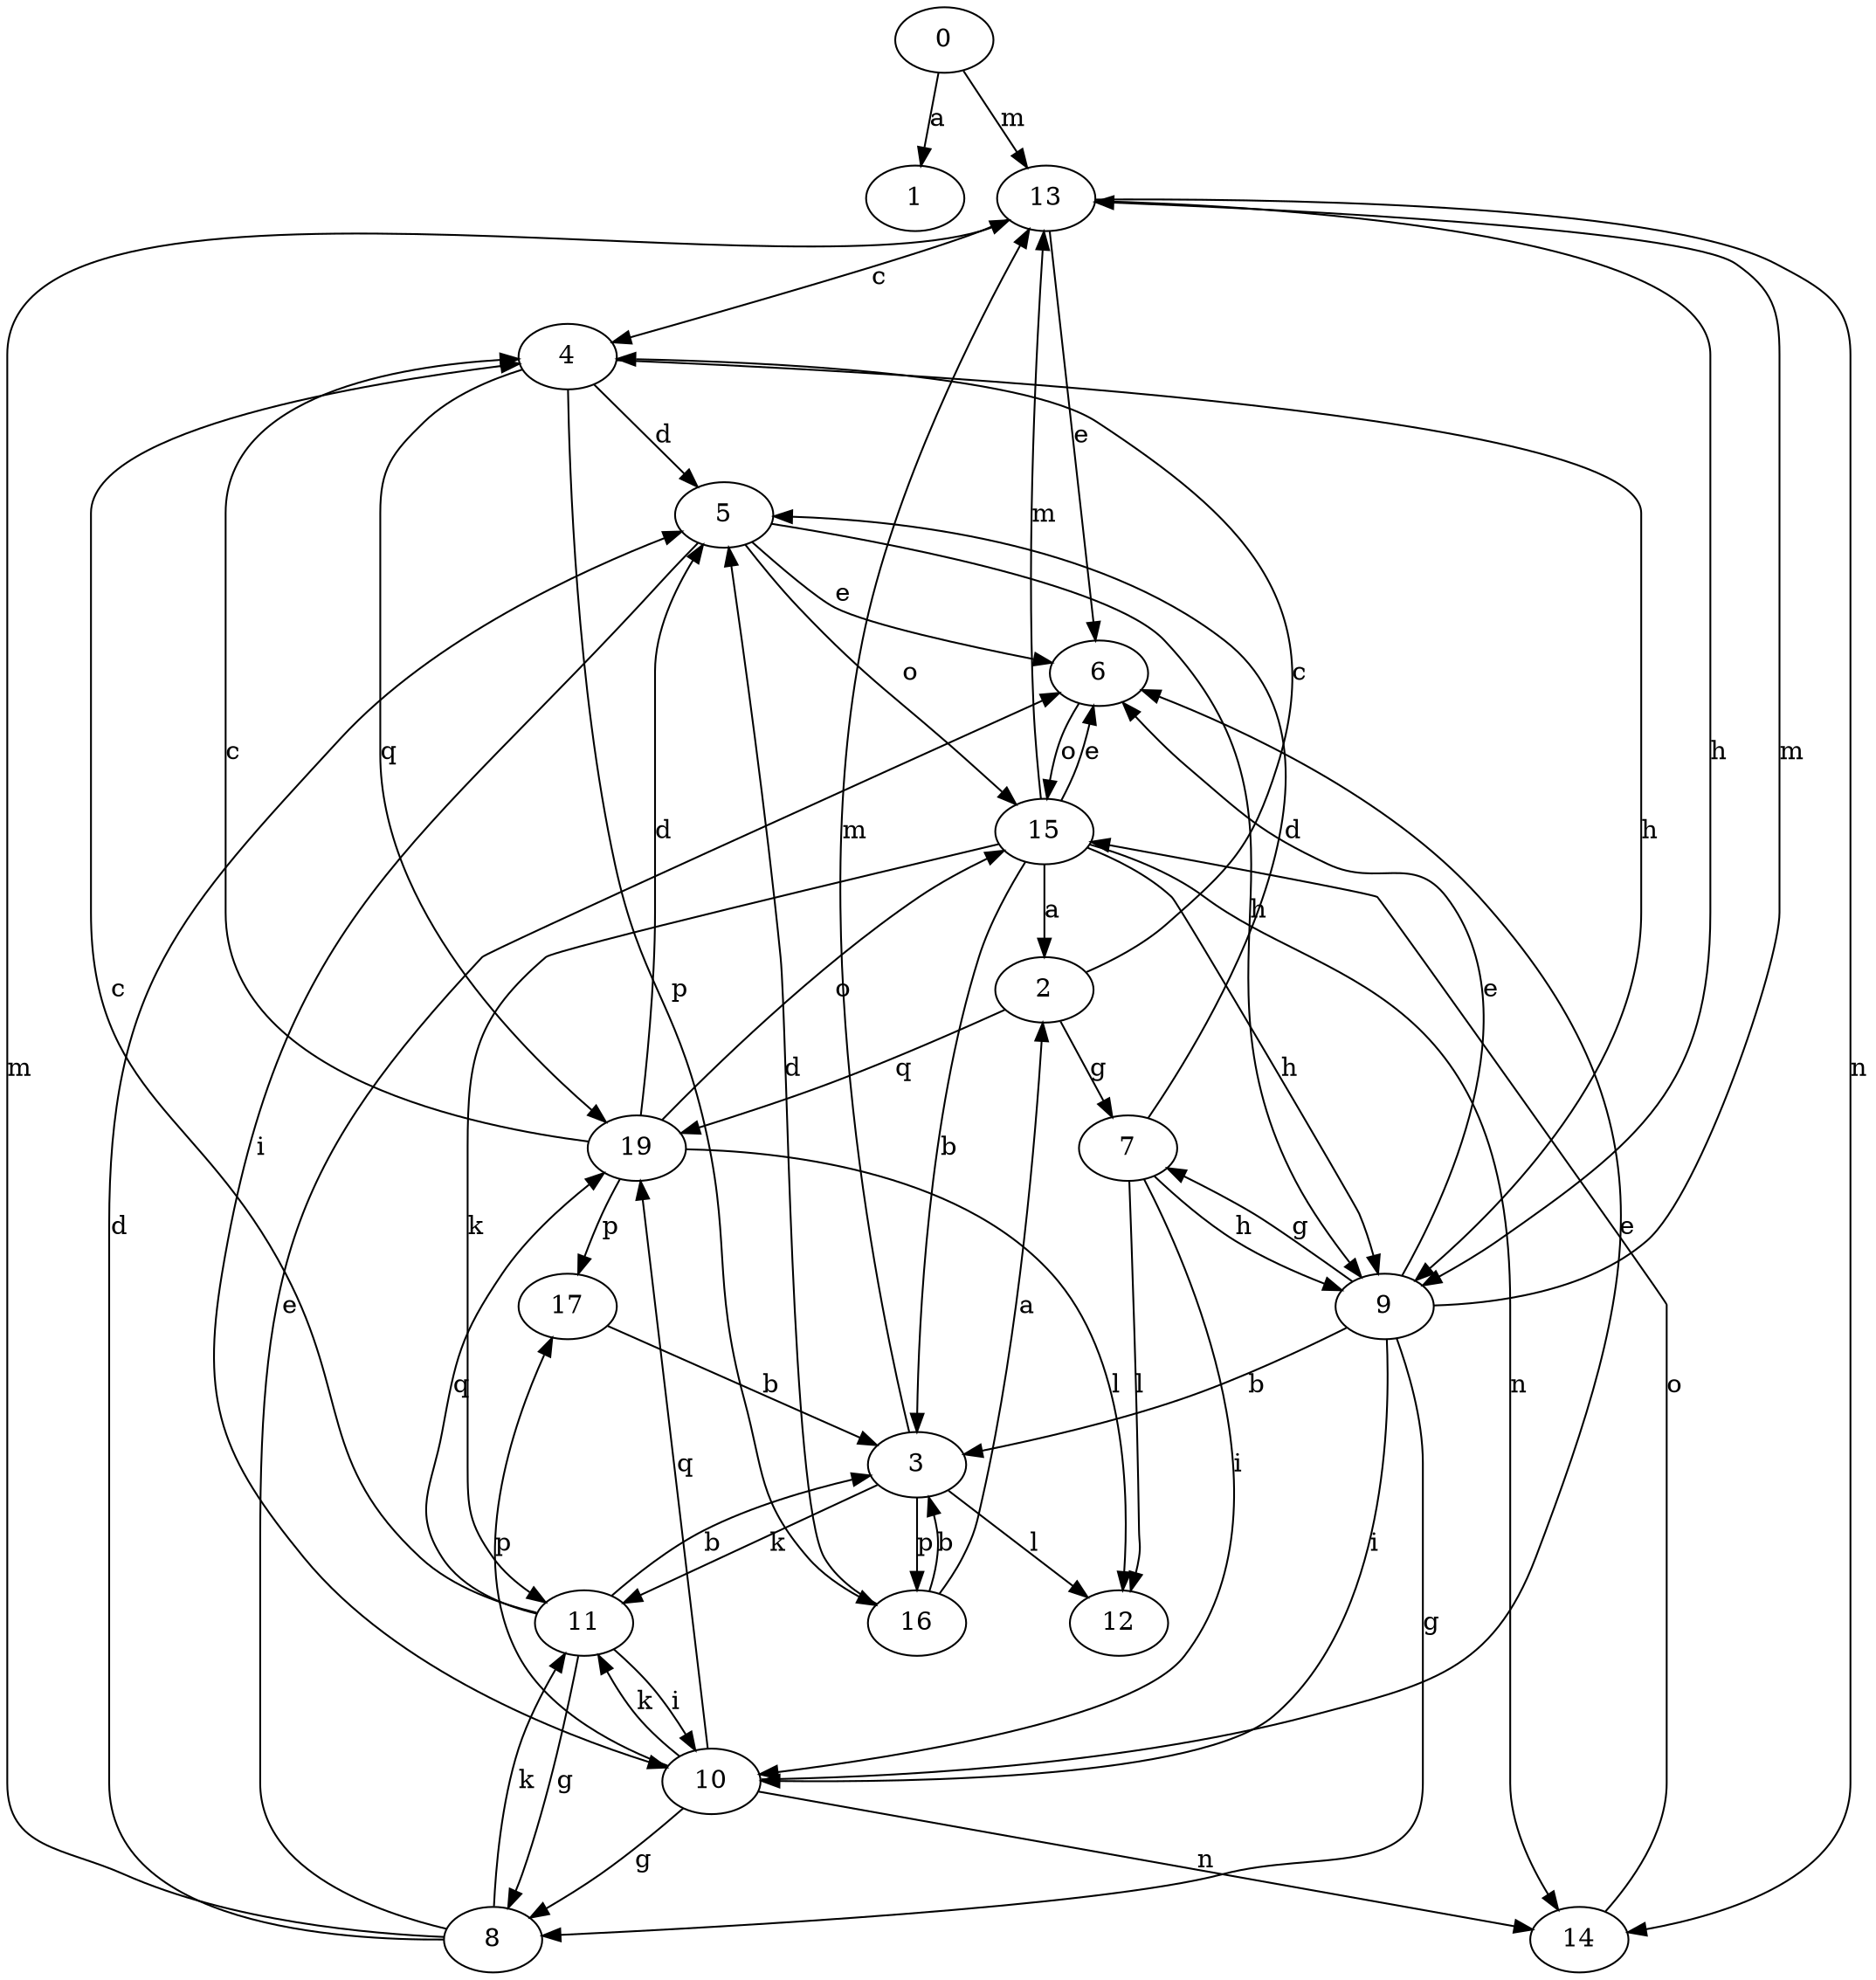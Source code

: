 strict digraph  {
1;
2;
3;
4;
5;
6;
7;
8;
9;
10;
11;
12;
13;
14;
15;
16;
0;
17;
19;
2 -> 4  [label=c];
2 -> 7  [label=g];
2 -> 19  [label=q];
3 -> 11  [label=k];
3 -> 12  [label=l];
3 -> 13  [label=m];
3 -> 16  [label=p];
4 -> 5  [label=d];
4 -> 9  [label=h];
4 -> 16  [label=p];
4 -> 19  [label=q];
5 -> 6  [label=e];
5 -> 9  [label=h];
5 -> 10  [label=i];
5 -> 15  [label=o];
6 -> 15  [label=o];
7 -> 5  [label=d];
7 -> 9  [label=h];
7 -> 10  [label=i];
7 -> 12  [label=l];
8 -> 5  [label=d];
8 -> 6  [label=e];
8 -> 11  [label=k];
8 -> 13  [label=m];
9 -> 3  [label=b];
9 -> 6  [label=e];
9 -> 7  [label=g];
9 -> 8  [label=g];
9 -> 10  [label=i];
9 -> 13  [label=m];
10 -> 6  [label=e];
10 -> 8  [label=g];
10 -> 11  [label=k];
10 -> 14  [label=n];
10 -> 17  [label=p];
10 -> 19  [label=q];
11 -> 3  [label=b];
11 -> 4  [label=c];
11 -> 8  [label=g];
11 -> 10  [label=i];
11 -> 19  [label=q];
13 -> 4  [label=c];
13 -> 6  [label=e];
13 -> 9  [label=h];
13 -> 14  [label=n];
14 -> 15  [label=o];
15 -> 2  [label=a];
15 -> 3  [label=b];
15 -> 6  [label=e];
15 -> 9  [label=h];
15 -> 11  [label=k];
15 -> 13  [label=m];
15 -> 14  [label=n];
16 -> 2  [label=a];
16 -> 3  [label=b];
16 -> 5  [label=d];
0 -> 1  [label=a];
0 -> 13  [label=m];
17 -> 3  [label=b];
19 -> 4  [label=c];
19 -> 5  [label=d];
19 -> 12  [label=l];
19 -> 15  [label=o];
19 -> 17  [label=p];
}
